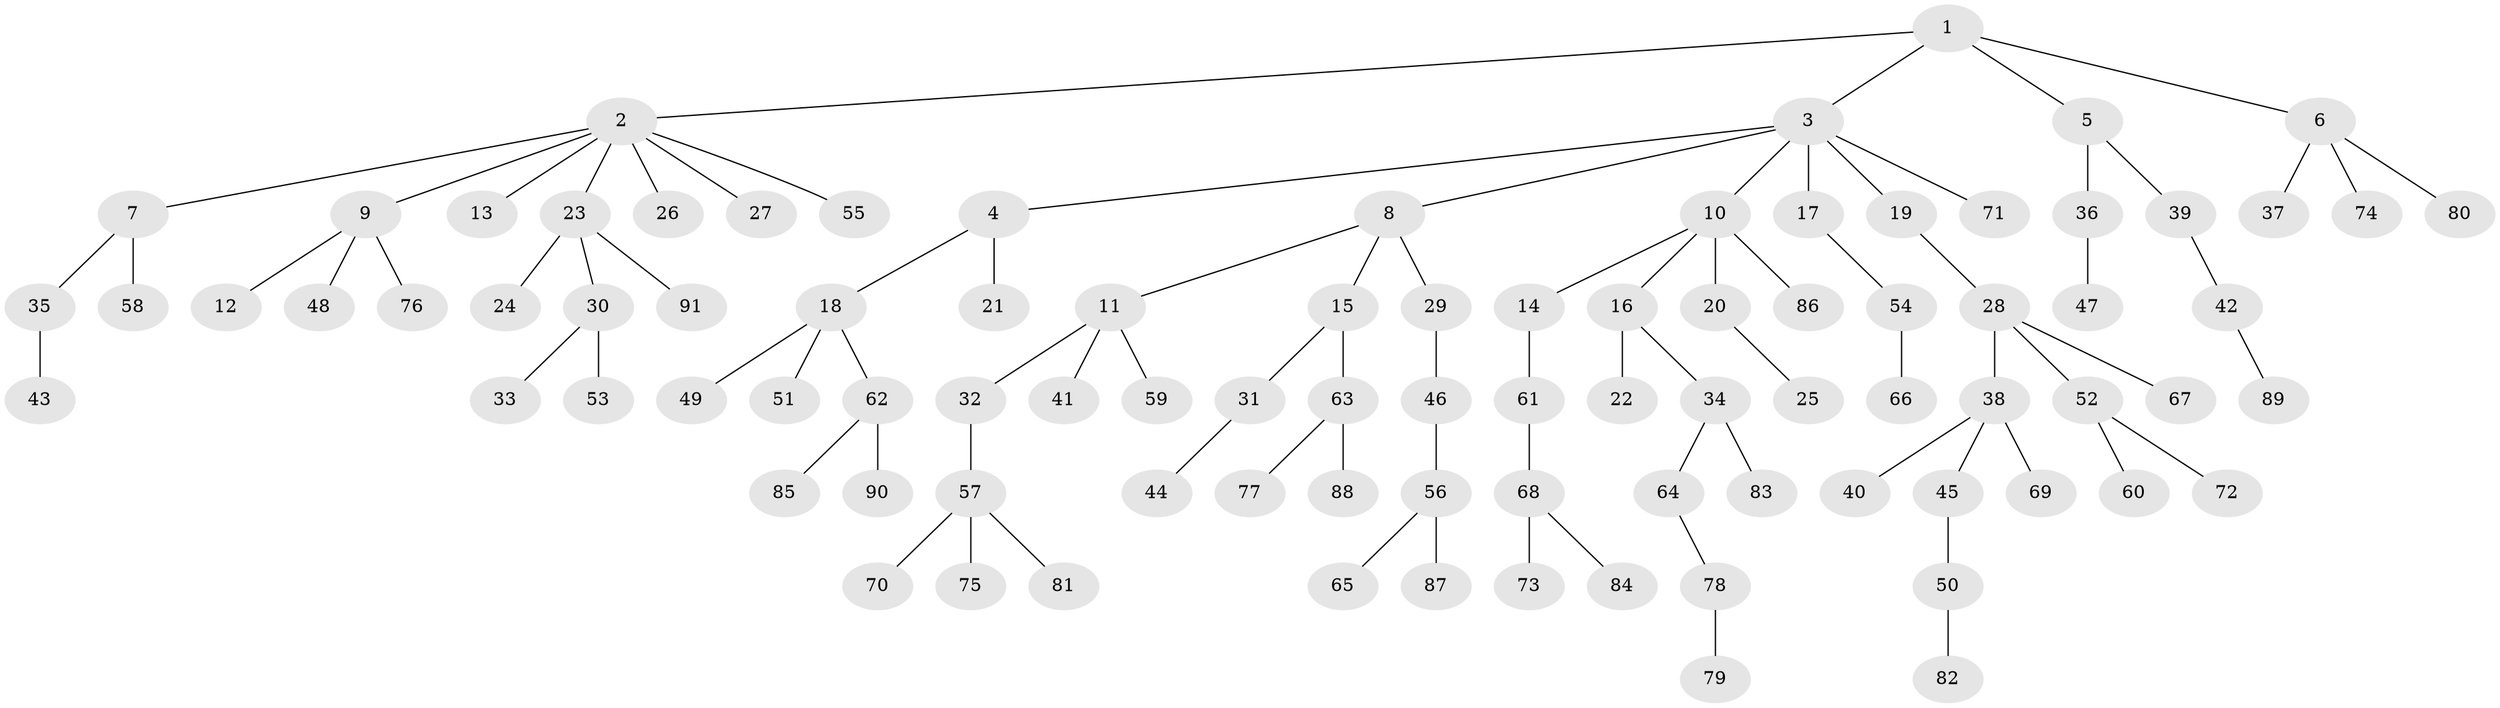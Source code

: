 // Generated by graph-tools (version 1.1) at 2025/02/03/09/25 03:02:29]
// undirected, 91 vertices, 90 edges
graph export_dot {
graph [start="1"]
  node [color=gray90,style=filled];
  1;
  2;
  3;
  4;
  5;
  6;
  7;
  8;
  9;
  10;
  11;
  12;
  13;
  14;
  15;
  16;
  17;
  18;
  19;
  20;
  21;
  22;
  23;
  24;
  25;
  26;
  27;
  28;
  29;
  30;
  31;
  32;
  33;
  34;
  35;
  36;
  37;
  38;
  39;
  40;
  41;
  42;
  43;
  44;
  45;
  46;
  47;
  48;
  49;
  50;
  51;
  52;
  53;
  54;
  55;
  56;
  57;
  58;
  59;
  60;
  61;
  62;
  63;
  64;
  65;
  66;
  67;
  68;
  69;
  70;
  71;
  72;
  73;
  74;
  75;
  76;
  77;
  78;
  79;
  80;
  81;
  82;
  83;
  84;
  85;
  86;
  87;
  88;
  89;
  90;
  91;
  1 -- 2;
  1 -- 3;
  1 -- 5;
  1 -- 6;
  2 -- 7;
  2 -- 9;
  2 -- 13;
  2 -- 23;
  2 -- 26;
  2 -- 27;
  2 -- 55;
  3 -- 4;
  3 -- 8;
  3 -- 10;
  3 -- 17;
  3 -- 19;
  3 -- 71;
  4 -- 18;
  4 -- 21;
  5 -- 36;
  5 -- 39;
  6 -- 37;
  6 -- 74;
  6 -- 80;
  7 -- 35;
  7 -- 58;
  8 -- 11;
  8 -- 15;
  8 -- 29;
  9 -- 12;
  9 -- 48;
  9 -- 76;
  10 -- 14;
  10 -- 16;
  10 -- 20;
  10 -- 86;
  11 -- 32;
  11 -- 41;
  11 -- 59;
  14 -- 61;
  15 -- 31;
  15 -- 63;
  16 -- 22;
  16 -- 34;
  17 -- 54;
  18 -- 49;
  18 -- 51;
  18 -- 62;
  19 -- 28;
  20 -- 25;
  23 -- 24;
  23 -- 30;
  23 -- 91;
  28 -- 38;
  28 -- 52;
  28 -- 67;
  29 -- 46;
  30 -- 33;
  30 -- 53;
  31 -- 44;
  32 -- 57;
  34 -- 64;
  34 -- 83;
  35 -- 43;
  36 -- 47;
  38 -- 40;
  38 -- 45;
  38 -- 69;
  39 -- 42;
  42 -- 89;
  45 -- 50;
  46 -- 56;
  50 -- 82;
  52 -- 60;
  52 -- 72;
  54 -- 66;
  56 -- 65;
  56 -- 87;
  57 -- 70;
  57 -- 75;
  57 -- 81;
  61 -- 68;
  62 -- 85;
  62 -- 90;
  63 -- 77;
  63 -- 88;
  64 -- 78;
  68 -- 73;
  68 -- 84;
  78 -- 79;
}
